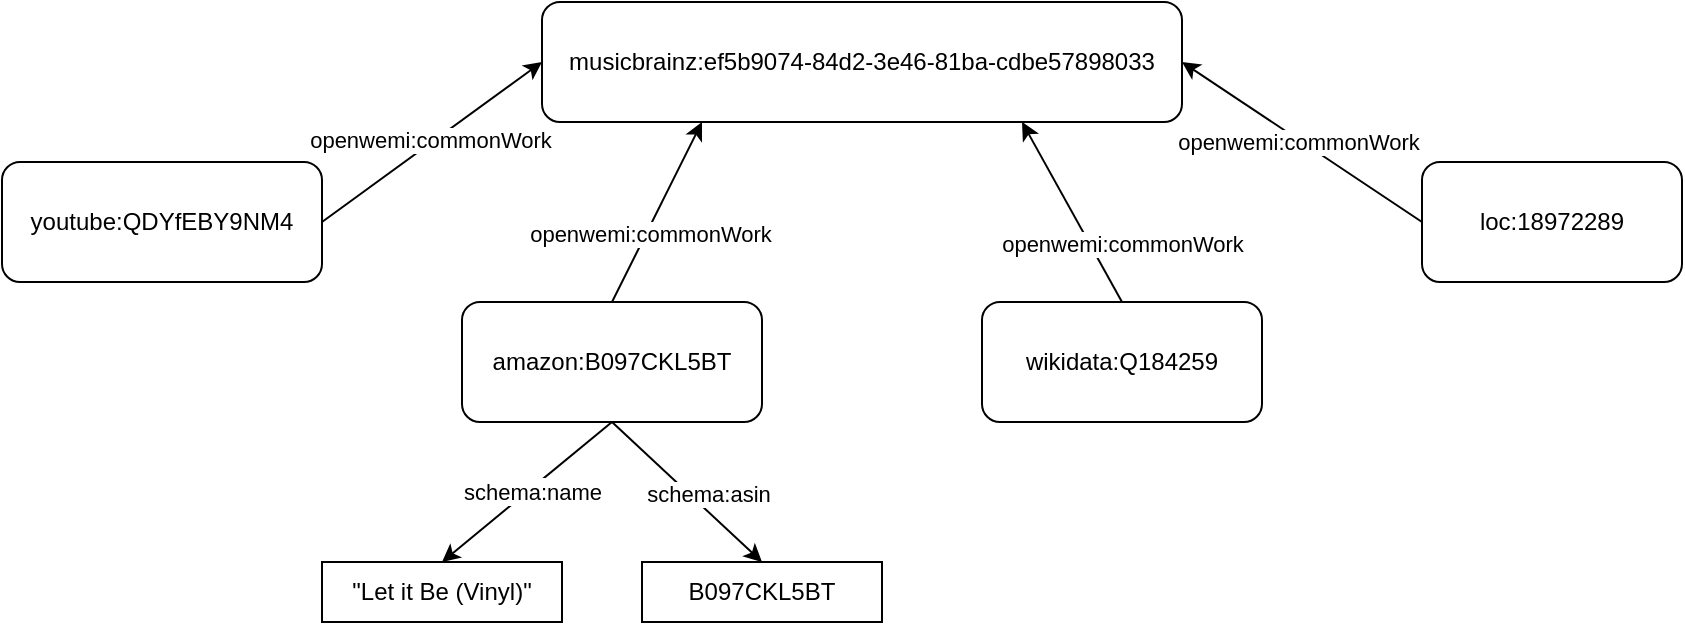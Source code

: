 <mxfile version="22.1.4" type="device">
  <diagram name="Page-1" id="-o21UN5aHQ0yvg_tihv3">
    <mxGraphModel dx="1851" dy="509" grid="1" gridSize="10" guides="1" tooltips="1" connect="1" arrows="1" fold="1" page="1" pageScale="1" pageWidth="850" pageHeight="1100" math="0" shadow="0">
      <root>
        <mxCell id="0" />
        <mxCell id="1" parent="0" />
        <mxCell id="dmSqzWsHo4gnNzZ0KbbQ-1" value="youtube:QDYfEBY9NM4" style="rounded=1;whiteSpace=wrap;html=1;" parent="1" vertex="1">
          <mxGeometry x="-50" y="120" width="160" height="60" as="geometry" />
        </mxCell>
        <mxCell id="dmSqzWsHo4gnNzZ0KbbQ-2" value="musicbrainz:ef5b9074-84d2-3e46-81ba-cdbe57898033" style="rounded=1;whiteSpace=wrap;html=1;" parent="1" vertex="1">
          <mxGeometry x="220" y="40" width="320" height="60" as="geometry" />
        </mxCell>
        <mxCell id="dmSqzWsHo4gnNzZ0KbbQ-6" value="amazon:B097CKL5BT" style="rounded=1;whiteSpace=wrap;html=1;" parent="1" vertex="1">
          <mxGeometry x="180" y="190" width="150" height="60" as="geometry" />
        </mxCell>
        <mxCell id="dmSqzWsHo4gnNzZ0KbbQ-7" value="wikidata:Q184259" style="rounded=1;whiteSpace=wrap;html=1;" parent="1" vertex="1">
          <mxGeometry x="440" y="190" width="140" height="60" as="geometry" />
        </mxCell>
        <mxCell id="dmSqzWsHo4gnNzZ0KbbQ-10" value="&quot;Let it Be (Vinyl)&quot;" style="rounded=0;whiteSpace=wrap;html=1;" parent="1" vertex="1">
          <mxGeometry x="110" y="320" width="120" height="30" as="geometry" />
        </mxCell>
        <mxCell id="dmSqzWsHo4gnNzZ0KbbQ-21" value="" style="endArrow=classic;html=1;rounded=0;exitX=0.5;exitY=1;exitDx=0;exitDy=0;entryX=0.5;entryY=0;entryDx=0;entryDy=0;" parent="1" source="dmSqzWsHo4gnNzZ0KbbQ-6" target="dmSqzWsHo4gnNzZ0KbbQ-10" edge="1">
          <mxGeometry width="50" height="50" relative="1" as="geometry">
            <mxPoint x="400" y="330" as="sourcePoint" />
            <mxPoint x="450" y="280" as="targetPoint" />
          </mxGeometry>
        </mxCell>
        <mxCell id="dmSqzWsHo4gnNzZ0KbbQ-22" value="Text" style="edgeLabel;html=1;align=center;verticalAlign=middle;resizable=0;points=[];" parent="dmSqzWsHo4gnNzZ0KbbQ-21" vertex="1" connectable="0">
          <mxGeometry x="-0.013" y="-1" relative="1" as="geometry">
            <mxPoint as="offset" />
          </mxGeometry>
        </mxCell>
        <mxCell id="dmSqzWsHo4gnNzZ0KbbQ-23" value="schema:name" style="edgeLabel;html=1;align=center;verticalAlign=middle;resizable=0;points=[];" parent="dmSqzWsHo4gnNzZ0KbbQ-21" vertex="1" connectable="0">
          <mxGeometry x="-0.035" y="1" relative="1" as="geometry">
            <mxPoint as="offset" />
          </mxGeometry>
        </mxCell>
        <mxCell id="dmSqzWsHo4gnNzZ0KbbQ-24" value="B097CKL5BT" style="rounded=0;whiteSpace=wrap;html=1;" parent="1" vertex="1">
          <mxGeometry x="270" y="320" width="120" height="30" as="geometry" />
        </mxCell>
        <mxCell id="dmSqzWsHo4gnNzZ0KbbQ-25" value="" style="endArrow=classic;html=1;rounded=0;entryX=0.5;entryY=0;entryDx=0;entryDy=0;exitX=0.5;exitY=1;exitDx=0;exitDy=0;" parent="1" target="dmSqzWsHo4gnNzZ0KbbQ-24" edge="1" source="dmSqzWsHo4gnNzZ0KbbQ-6">
          <mxGeometry width="50" height="50" relative="1" as="geometry">
            <mxPoint x="380" y="260" as="sourcePoint" />
            <mxPoint x="410" y="260" as="targetPoint" />
          </mxGeometry>
        </mxCell>
        <mxCell id="dmSqzWsHo4gnNzZ0KbbQ-27" value="schema:asin" style="edgeLabel;html=1;align=center;verticalAlign=middle;resizable=0;points=[];" parent="dmSqzWsHo4gnNzZ0KbbQ-25" vertex="1" connectable="0">
          <mxGeometry x="0.021" y="-1" relative="1" as="geometry">
            <mxPoint x="10" y="-1" as="offset" />
          </mxGeometry>
        </mxCell>
        <mxCell id="dmSqzWsHo4gnNzZ0KbbQ-28" value="" style="endArrow=classic;html=1;rounded=0;exitX=1;exitY=0.5;exitDx=0;exitDy=0;entryX=0;entryY=0.5;entryDx=0;entryDy=0;" parent="1" source="dmSqzWsHo4gnNzZ0KbbQ-1" target="dmSqzWsHo4gnNzZ0KbbQ-2" edge="1">
          <mxGeometry width="50" height="50" relative="1" as="geometry">
            <mxPoint x="300" y="180" as="sourcePoint" />
            <mxPoint x="350" y="130" as="targetPoint" />
          </mxGeometry>
        </mxCell>
        <mxCell id="dmSqzWsHo4gnNzZ0KbbQ-32" value="openwemi:commonWork" style="edgeLabel;html=1;align=center;verticalAlign=middle;resizable=0;points=[];" parent="dmSqzWsHo4gnNzZ0KbbQ-28" vertex="1" connectable="0">
          <mxGeometry x="0.072" y="-3" relative="1" as="geometry">
            <mxPoint x="-7" y="-1" as="offset" />
          </mxGeometry>
        </mxCell>
        <mxCell id="dmSqzWsHo4gnNzZ0KbbQ-29" value="" style="endArrow=classic;html=1;rounded=0;exitX=0.5;exitY=0;exitDx=0;exitDy=0;entryX=0.25;entryY=1;entryDx=0;entryDy=0;" parent="1" source="dmSqzWsHo4gnNzZ0KbbQ-6" target="dmSqzWsHo4gnNzZ0KbbQ-2" edge="1">
          <mxGeometry width="50" height="50" relative="1" as="geometry">
            <mxPoint x="370" y="180" as="sourcePoint" />
            <mxPoint x="420" y="130" as="targetPoint" />
          </mxGeometry>
        </mxCell>
        <mxCell id="dmSqzWsHo4gnNzZ0KbbQ-33" value="openwemi:commonWork" style="edgeLabel;html=1;align=center;verticalAlign=middle;resizable=0;points=[];" parent="dmSqzWsHo4gnNzZ0KbbQ-29" vertex="1" connectable="0">
          <mxGeometry x="-0.511" y="-1" relative="1" as="geometry">
            <mxPoint x="7" y="-13" as="offset" />
          </mxGeometry>
        </mxCell>
        <mxCell id="dmSqzWsHo4gnNzZ0KbbQ-30" value="" style="endArrow=classic;html=1;rounded=0;entryX=0.75;entryY=1;entryDx=0;entryDy=0;exitX=0.5;exitY=0;exitDx=0;exitDy=0;" parent="1" source="dmSqzWsHo4gnNzZ0KbbQ-7" target="dmSqzWsHo4gnNzZ0KbbQ-2" edge="1">
          <mxGeometry width="50" height="50" relative="1" as="geometry">
            <mxPoint x="540" y="180" as="sourcePoint" />
            <mxPoint x="590" y="130" as="targetPoint" />
          </mxGeometry>
        </mxCell>
        <mxCell id="dmSqzWsHo4gnNzZ0KbbQ-34" value="openwemi:commonWork" style="edgeLabel;html=1;align=center;verticalAlign=middle;resizable=0;points=[];" parent="dmSqzWsHo4gnNzZ0KbbQ-30" vertex="1" connectable="0">
          <mxGeometry x="0.07" y="-3" relative="1" as="geometry">
            <mxPoint x="24" y="20" as="offset" />
          </mxGeometry>
        </mxCell>
        <mxCell id="mZ0e0U26BsaKz8wAHnRq-2" value="loc:18972289" style="rounded=1;whiteSpace=wrap;html=1;" vertex="1" parent="1">
          <mxGeometry x="660" y="120" width="130" height="60" as="geometry" />
        </mxCell>
        <mxCell id="mZ0e0U26BsaKz8wAHnRq-3" value="" style="endArrow=classic;html=1;rounded=0;entryX=1;entryY=0.5;entryDx=0;entryDy=0;exitX=0;exitY=0.5;exitDx=0;exitDy=0;" edge="1" parent="1" source="mZ0e0U26BsaKz8wAHnRq-2" target="dmSqzWsHo4gnNzZ0KbbQ-2">
          <mxGeometry width="50" height="50" relative="1" as="geometry">
            <mxPoint x="740" y="90" as="sourcePoint" />
            <mxPoint x="660" y="10" as="targetPoint" />
          </mxGeometry>
        </mxCell>
        <mxCell id="mZ0e0U26BsaKz8wAHnRq-4" value="openwemi:commonWork" style="edgeLabel;html=1;align=center;verticalAlign=middle;resizable=0;points=[];" vertex="1" connectable="0" parent="mZ0e0U26BsaKz8wAHnRq-3">
          <mxGeometry x="0.07" y="-3" relative="1" as="geometry">
            <mxPoint y="5" as="offset" />
          </mxGeometry>
        </mxCell>
      </root>
    </mxGraphModel>
  </diagram>
</mxfile>
